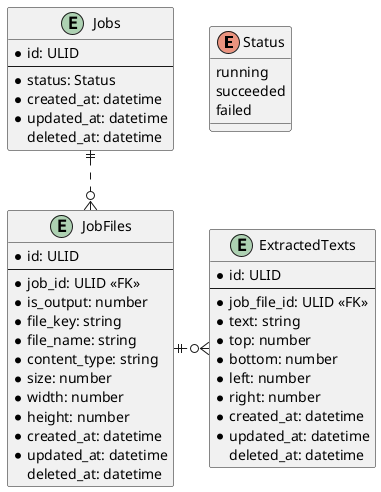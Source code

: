 @startuml

enum Status {
  running
  succeeded
  failed
}

entity Jobs {
  * id: ULID
  --
  * status: Status
  * created_at: datetime
  * updated_at: datetime
    deleted_at: datetime
}

entity JobFiles {
  * id: ULID
  --
  * job_id: ULID <<FK>>
  * is_output: number
  * file_key: string
  * file_name: string
  * content_type: string
  * size: number
  * width: number
  * height: number
  * created_at: datetime
  * updated_at: datetime
    deleted_at: datetime
}

entity ExtractedTexts {
  * id: ULID
  --
  * job_file_id: ULID <<FK>>
  * text: string
  * top: number
  * bottom: number
  * left: number
  * right: number
  * created_at: datetime
  * updated_at: datetime
    deleted_at: datetime
}

Jobs ||..o{ JobFiles
JobFiles ||..ro{ ExtractedTexts

@enduml
